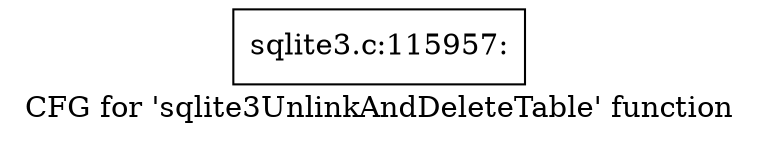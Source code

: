 digraph "CFG for 'sqlite3UnlinkAndDeleteTable' function" {
	label="CFG for 'sqlite3UnlinkAndDeleteTable' function";

	Node0x55c0f83e7a20 [shape=record,label="{sqlite3.c:115957:}"];
}
